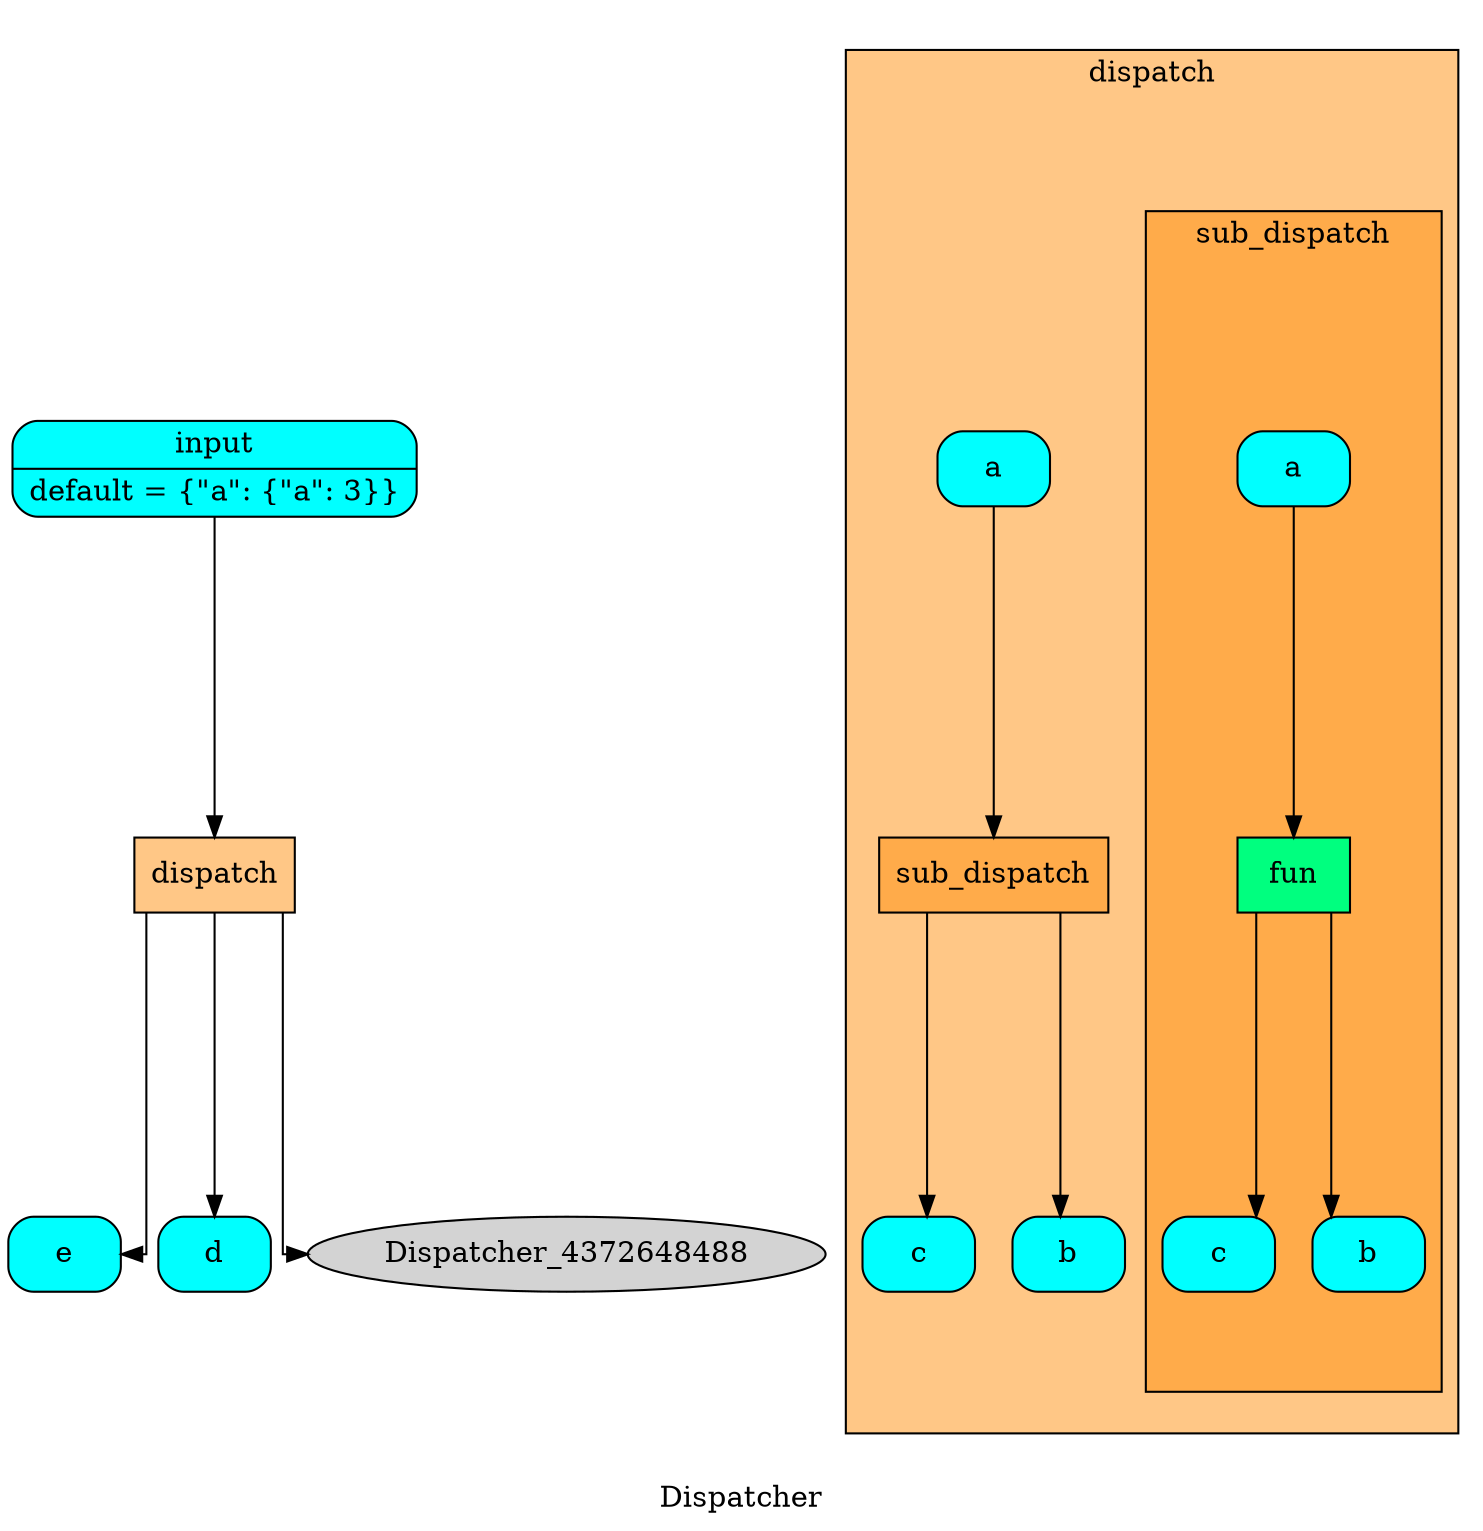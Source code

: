 digraph Dispatcher {
	graph [ratio=1]
	node [style=filled]
	splines = ortho
	label = "Dispatcher"
		Dispatcher_8881531434403260099 [label="{ input | default = \{&quot;a&quot;: \{&quot;a&quot;: 3\}\} }" fillcolor=cyan shape=Mrecord]
		Dispatcher_8757498191479327245 [label="{ e  }" fillcolor=cyan shape=Mrecord]
		Dispatcher_8292886482098159717 [label="{ d  }" fillcolor=cyan shape=Mrecord]
		subgraph "cluster_Dispatcher_-9016643627422849785" {
		style=filled
		fillcolor="#FF8F0F80"
		label="dispatch"
		comment="dispatch"
			"cluster_Dispatcher_-9016643627422849785_-8069443800989944208" [label="{ c  }" fillcolor=cyan shape=Mrecord]
			subgraph "cluster_cluster_Dispatcher_-9016643627422849785_3327975050261345057" {
			style=filled
			fillcolor="#FF8F0F80"
			label="sub_dispatch"
			comment="sub_dispatch"
				"cluster_cluster_Dispatcher_-9016643627422849785_3327975050261345057_-8069443800989944208" [label="{ c  }" fillcolor=cyan shape=Mrecord]
				"cluster_cluster_Dispatcher_-9016643627422849785_3327975050261345057_-4868960230063457645" [label="{ b  }" fillcolor=cyan shape=Mrecord]
				"cluster_cluster_Dispatcher_-9016643627422849785_3327975050261345057_-6154672520566587020" [label="{ a  }" fillcolor=cyan shape=Mrecord]
				"cluster_cluster_Dispatcher_-9016643627422849785_3327975050261345057_5723371101454013599" [label="{ fun  }" fillcolor=springgreen shape=record]
					"cluster_cluster_Dispatcher_-9016643627422849785_3327975050261345057_-6154672520566587020" -> "cluster_cluster_Dispatcher_-9016643627422849785_3327975050261345057_5723371101454013599"
					"cluster_cluster_Dispatcher_-9016643627422849785_3327975050261345057_5723371101454013599" -> "cluster_cluster_Dispatcher_-9016643627422849785_3327975050261345057_-8069443800989944208"
					"cluster_cluster_Dispatcher_-9016643627422849785_3327975050261345057_5723371101454013599" -> "cluster_cluster_Dispatcher_-9016643627422849785_3327975050261345057_-4868960230063457645"
			}
			"cluster_Dispatcher_-9016643627422849785_3327975050261345057" [label="{ sub_dispatch  }" fillcolor="#FF8F0F80" shape=record]
			"cluster_Dispatcher_-9016643627422849785_-4868960230063457645" [label="{ b  }" fillcolor=cyan shape=Mrecord]
			"cluster_Dispatcher_-9016643627422849785_-6154672520566587020" [label="{ a  }" fillcolor=cyan shape=Mrecord]
				"cluster_Dispatcher_-9016643627422849785_3327975050261345057" -> "cluster_Dispatcher_-9016643627422849785_-8069443800989944208"
				"cluster_Dispatcher_-9016643627422849785_3327975050261345057" -> "cluster_Dispatcher_-9016643627422849785_-4868960230063457645"
				"cluster_Dispatcher_-9016643627422849785_-6154672520566587020" -> "cluster_Dispatcher_-9016643627422849785_3327975050261345057"
		}
		"Dispatcher_-9016643627422849785" [label="{ dispatch  }" fillcolor="#FF8F0F80" shape=record]
			Dispatcher_8881531434403260099 -> "Dispatcher_-9016643627422849785"
			"Dispatcher_-9016643627422849785" -> Dispatcher_4372648488
			"Dispatcher_-9016643627422849785" -> Dispatcher_8292886482098159717
			"Dispatcher_-9016643627422849785" -> Dispatcher_8757498191479327245
}